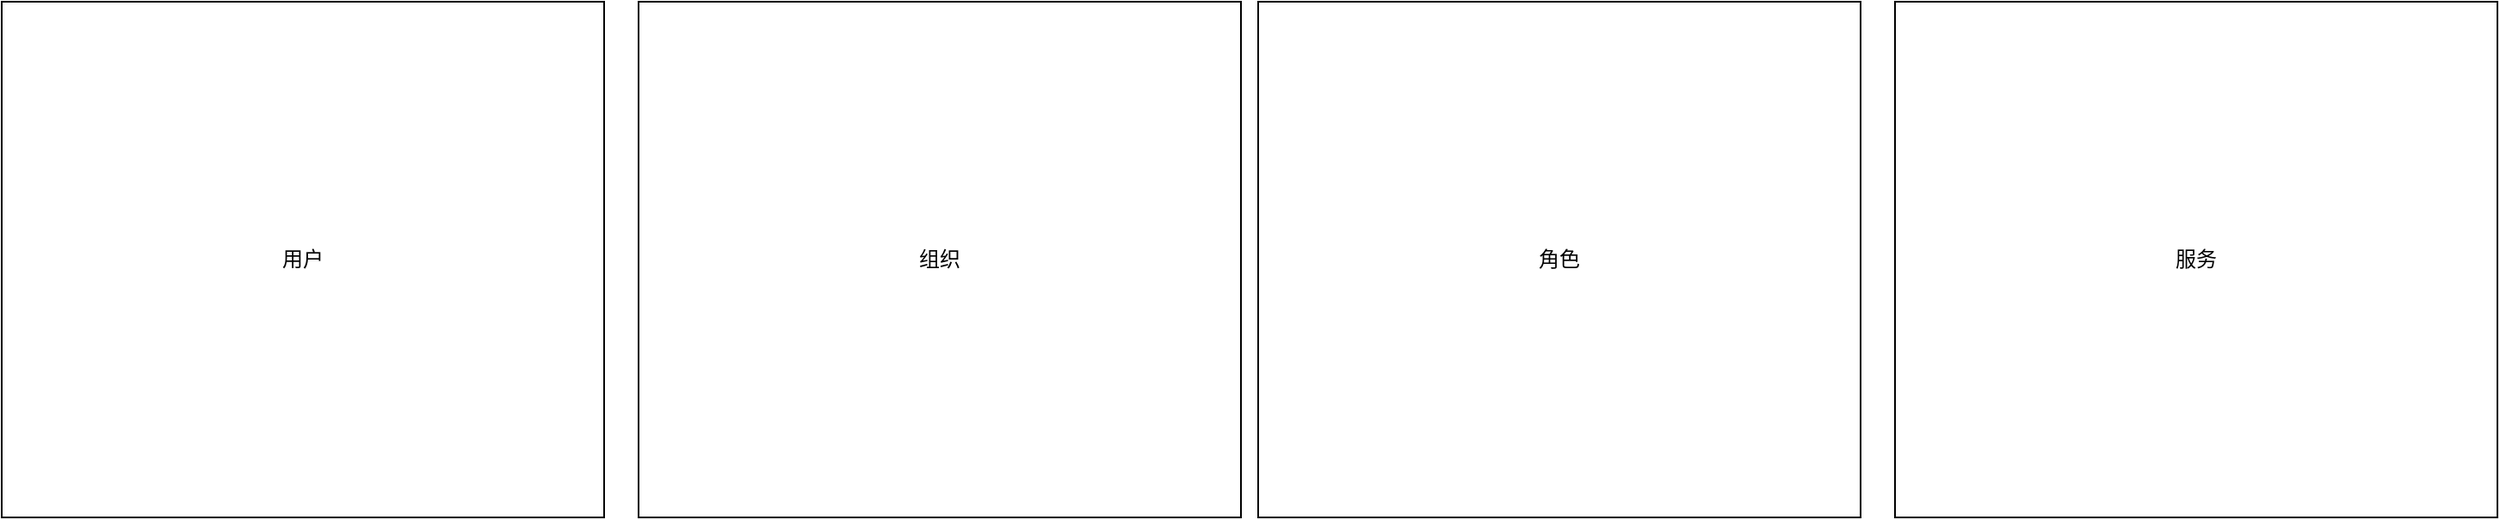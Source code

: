 <mxfile version="22.1.18" type="github">
  <diagram name="第 1 页" id="SORve16dFSBg72v4E7zD">
    <mxGraphModel dx="2474" dy="1180" grid="1" gridSize="10" guides="1" tooltips="1" connect="1" arrows="1" fold="1" page="0" pageScale="1" pageWidth="827" pageHeight="1169" math="0" shadow="0">
      <root>
        <mxCell id="0" />
        <mxCell id="1" parent="0" />
        <mxCell id="k1QYn-MifYpRVhnTq0kL-1" value="用户" style="rounded=0;whiteSpace=wrap;html=1;" vertex="1" parent="1">
          <mxGeometry x="-320" y="320" width="350" height="300" as="geometry" />
        </mxCell>
        <mxCell id="k1QYn-MifYpRVhnTq0kL-2" value="组织" style="rounded=0;whiteSpace=wrap;html=1;" vertex="1" parent="1">
          <mxGeometry x="50" y="320" width="350" height="300" as="geometry" />
        </mxCell>
        <mxCell id="k1QYn-MifYpRVhnTq0kL-3" value="角色" style="rounded=0;whiteSpace=wrap;html=1;" vertex="1" parent="1">
          <mxGeometry x="410" y="320" width="350" height="300" as="geometry" />
        </mxCell>
        <mxCell id="k1QYn-MifYpRVhnTq0kL-4" value="服务" style="rounded=0;whiteSpace=wrap;html=1;" vertex="1" parent="1">
          <mxGeometry x="780" y="320" width="350" height="300" as="geometry" />
        </mxCell>
      </root>
    </mxGraphModel>
  </diagram>
</mxfile>

